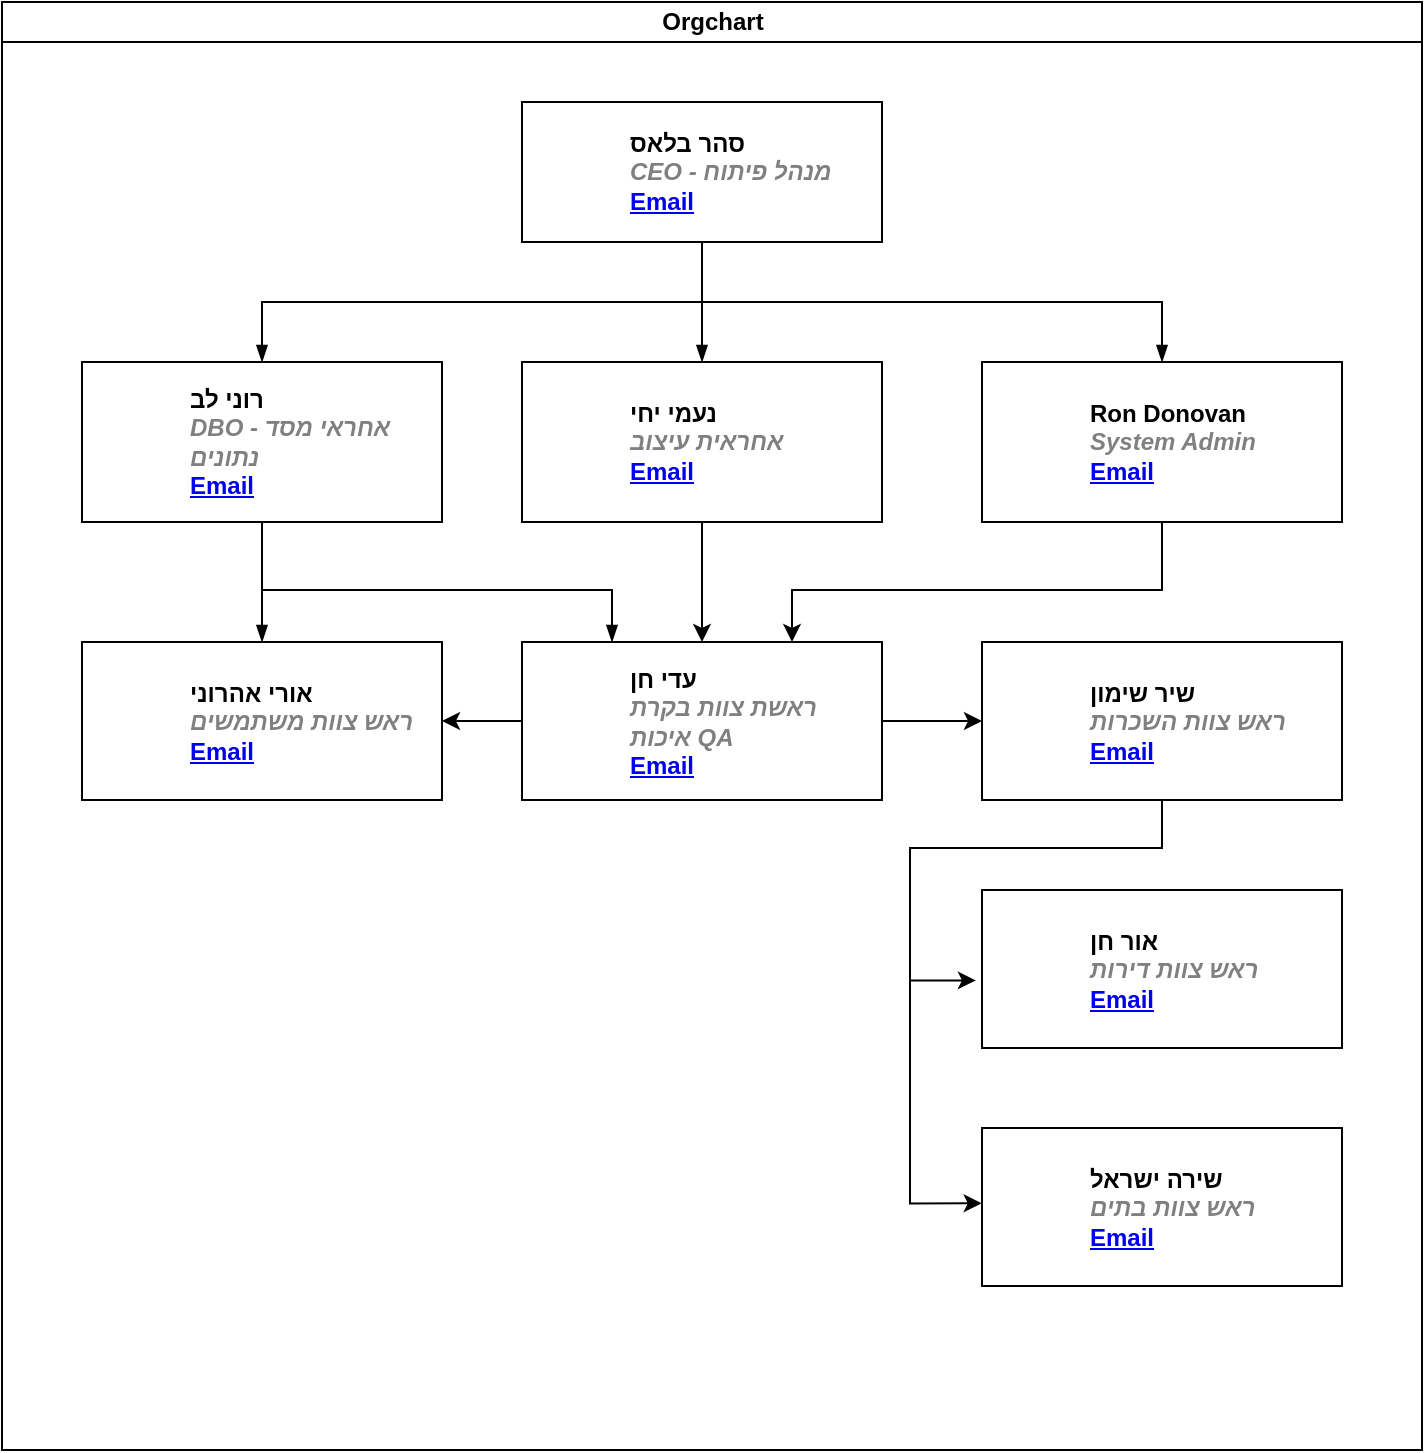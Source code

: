 <mxfile version="12.5.8" type="device"><diagram id="prtHgNgQTEPvFCAcTncT" name="Page-1"><mxGraphModel dx="1753" dy="722" grid="0" gridSize="10" guides="1" tooltips="1" connect="1" arrows="1" fold="1" page="0" pageScale="1" pageWidth="827" pageHeight="1169" math="0" shadow="0"><root><mxCell id="0"/><mxCell id="1" parent="0"/><mxCell id="dNxyNK7c78bLwvsdeMH5-11" value="Orgchart" style="swimlane;html=1;startSize=20;horizontal=1;containerType=tree;glass=0;" parent="1" vertex="1"><mxGeometry x="20" y="116" width="710" height="724" as="geometry"/></mxCell><UserObject label="סהר בלאס&lt;br&gt;&lt;i style=&quot;color: gray&quot;&gt;%position%&lt;/i&gt;&lt;a href=&quot;mailto:%email%&quot;&gt;Email&lt;/a&gt;" position="CEO - מנהל פיתוח&#10;" location="Office 1" email="me@example.com" link="https://www.draw.io" placeholders="1" Name="סהר בלאס" id="dNxyNK7c78bLwvsdeMH5-12"><mxCell style="label;image=https://cdn3.iconfinder.com/data/icons/user-avatars-1/512/users-9-2-128.png;whiteSpace=wrap;html=1;rounded=0;glass=0;treeMoving=1;treeFolding=1;" parent="dNxyNK7c78bLwvsdeMH5-11" vertex="1"><mxGeometry x="260" y="50" width="180" height="70" as="geometry"/></mxCell></UserObject><mxCell id="dNxyNK7c78bLwvsdeMH5-13" value="" style="endArrow=blockThin;endFill=1;fontSize=11;edgeStyle=elbowEdgeStyle;elbow=vertical;rounded=0;" parent="dNxyNK7c78bLwvsdeMH5-11" source="dNxyNK7c78bLwvsdeMH5-12" target="dNxyNK7c78bLwvsdeMH5-14" edge="1"><mxGeometry relative="1" as="geometry"/></mxCell><UserObject label="%name%&lt;br&gt;&lt;i style=&quot;color: gray&quot;&gt;%position%&lt;/i&gt;&lt;br&gt;&lt;a href=&quot;mailto:%email%&quot;&gt;Email&lt;/a&gt;" name="רוני לב" position="DBO - אחראי מסד נתונים" location="Office 2" email="me@example.com" placeholders="1" link="https://www.draw.io" id="dNxyNK7c78bLwvsdeMH5-14"><mxCell style="label;image=https://cdn3.iconfinder.com/data/icons/user-avatars-1/512/users-10-3-128.png;whiteSpace=wrap;html=1;rounded=0;glass=0;treeFolding=1;treeMoving=1;" parent="dNxyNK7c78bLwvsdeMH5-11" vertex="1"><mxGeometry x="40" y="180" width="180" height="80" as="geometry"/></mxCell></UserObject><mxCell id="dNxyNK7c78bLwvsdeMH5-15" value="" style="endArrow=blockThin;endFill=1;fontSize=11;edgeStyle=elbowEdgeStyle;elbow=vertical;rounded=0;" parent="dNxyNK7c78bLwvsdeMH5-11" source="dNxyNK7c78bLwvsdeMH5-12" target="dNxyNK7c78bLwvsdeMH5-16" edge="1"><mxGeometry relative="1" as="geometry"/></mxCell><mxCell id="YPMKcsN8lbDZCBhldigH-12" style="edgeStyle=orthogonalEdgeStyle;rounded=0;orthogonalLoop=1;jettySize=auto;html=1;entryX=0.5;entryY=0;entryDx=0;entryDy=0;" edge="1" parent="dNxyNK7c78bLwvsdeMH5-11" source="dNxyNK7c78bLwvsdeMH5-16" target="YPMKcsN8lbDZCBhldigH-5"><mxGeometry relative="1" as="geometry"/></mxCell><UserObject label="%name%&lt;br&gt;&lt;i style=&quot;color: gray&quot;&gt;%position%&lt;/i&gt;&lt;br&gt;&lt;a href=&quot;mailto:%email%&quot;&gt;Email&lt;/a&gt;" name="נעמי יחי" position="אחראית עיצוב" location="Office 4" email="me@example.com" placeholders="1" link="https://www.draw.io" id="dNxyNK7c78bLwvsdeMH5-16"><mxCell style="label;image=https://cdn3.iconfinder.com/data/icons/user-avatars-1/512/users-3-128.png;whiteSpace=wrap;html=1;rounded=0;glass=0;treeFolding=1;treeMoving=1;" parent="dNxyNK7c78bLwvsdeMH5-11" vertex="1"><mxGeometry x="260" y="180" width="180" height="80" as="geometry"/></mxCell></UserObject><mxCell id="dNxyNK7c78bLwvsdeMH5-17" value="" style="endArrow=blockThin;endFill=1;fontSize=11;edgeStyle=elbowEdgeStyle;elbow=vertical;rounded=0;" parent="dNxyNK7c78bLwvsdeMH5-11" source="dNxyNK7c78bLwvsdeMH5-12" target="dNxyNK7c78bLwvsdeMH5-18" edge="1"><mxGeometry relative="1" as="geometry"/></mxCell><mxCell id="YPMKcsN8lbDZCBhldigH-13" style="edgeStyle=orthogonalEdgeStyle;rounded=0;orthogonalLoop=1;jettySize=auto;html=1;exitX=0.5;exitY=1;exitDx=0;exitDy=0;entryX=0.75;entryY=0;entryDx=0;entryDy=0;" edge="1" parent="dNxyNK7c78bLwvsdeMH5-11" source="dNxyNK7c78bLwvsdeMH5-18" target="YPMKcsN8lbDZCBhldigH-5"><mxGeometry relative="1" as="geometry"><mxPoint x="610" y="265" as="sourcePoint"/><mxPoint x="380" y="323" as="targetPoint"/><Array as="points"><mxPoint x="580" y="294"/><mxPoint x="395" y="294"/></Array></mxGeometry></mxCell><UserObject label="%name%&lt;br&gt;&lt;i style=&quot;color: gray&quot;&gt;%position%&lt;/i&gt;&lt;br&gt;&lt;a href=&quot;mailto:%email%&quot;&gt;Email&lt;/a&gt;" name="Ron Donovan" position="System Admin" location="Office 3" email="me@example.com" placeholders="1" link="https://www.draw.io" id="dNxyNK7c78bLwvsdeMH5-18"><mxCell style="label;image=https://cdn3.iconfinder.com/data/icons/user-avatars-1/512/users-2-128.png;whiteSpace=wrap;html=1;rounded=0;glass=0;" parent="dNxyNK7c78bLwvsdeMH5-11" vertex="1"><mxGeometry x="490" y="180" width="180" height="80" as="geometry"/></mxCell></UserObject><UserObject label="%name%&lt;br&gt;&lt;i style=&quot;color: gray&quot;&gt;%position%&lt;/i&gt;&lt;br&gt;&lt;a href=&quot;mailto:%email%&quot;&gt;Email&lt;/a&gt;" name="עדי חן" position="ראשת צוות בקרת איכות QA" location="Office 2" email="me@example.com" placeholders="1" link="https://www.draw.io" id="YPMKcsN8lbDZCBhldigH-5"><mxCell style="label;image=https://cdn3.iconfinder.com/data/icons/user-avatars-1/512/users-3-128.png;whiteSpace=wrap;html=1;rounded=0;glass=0;treeFolding=1;treeMoving=1;" vertex="1" parent="dNxyNK7c78bLwvsdeMH5-11"><mxGeometry x="260" y="320" width="180" height="79" as="geometry"/></mxCell></UserObject><mxCell id="YPMKcsN8lbDZCBhldigH-6" value="" style="endArrow=blockThin;endFill=1;fontSize=11;edgeStyle=elbowEdgeStyle;elbow=vertical;rounded=0;exitX=0.5;exitY=1;exitDx=0;exitDy=0;entryX=0.25;entryY=0;entryDx=0;entryDy=0;" edge="1" parent="dNxyNK7c78bLwvsdeMH5-11" source="dNxyNK7c78bLwvsdeMH5-14" target="YPMKcsN8lbDZCBhldigH-5"><mxGeometry relative="1" as="geometry"><mxPoint x="146" y="273" as="sourcePoint"/><mxPoint x="136" y="333" as="targetPoint"/><Array as="points"><mxPoint x="219" y="294"/><mxPoint x="205" y="298"/></Array></mxGeometry></mxCell><UserObject label="%name%&lt;br&gt;&lt;i style=&quot;color: gray&quot;&gt;%position%&lt;/i&gt;&lt;br&gt;&lt;a href=&quot;mailto:%email%&quot;&gt;Email&lt;/a&gt;" name="אורי אהרוני" position="ראש צוות משתמשים" location="Office 2" email="me@example.com" placeholders="1" link="https://www.draw.io" id="YPMKcsN8lbDZCBhldigH-18"><mxCell style="label;image=https://cdn3.iconfinder.com/data/icons/user-avatars-1/512/users-10-3-128.png;whiteSpace=wrap;html=1;rounded=0;glass=0;treeFolding=1;treeMoving=1;" vertex="1" parent="dNxyNK7c78bLwvsdeMH5-11"><mxGeometry x="40" y="320" width="180" height="79" as="geometry"/></mxCell></UserObject><mxCell id="YPMKcsN8lbDZCBhldigH-19" value="" style="endArrow=blockThin;endFill=1;fontSize=11;edgeStyle=elbowEdgeStyle;elbow=vertical;rounded=0;exitX=0.5;exitY=1;exitDx=0;exitDy=0;" edge="1" parent="dNxyNK7c78bLwvsdeMH5-11" source="dNxyNK7c78bLwvsdeMH5-14" target="YPMKcsN8lbDZCBhldigH-18"><mxGeometry relative="1" as="geometry"><mxPoint x="130" y="260" as="sourcePoint"/><mxPoint x="350" y="320" as="targetPoint"/><Array as="points"><mxPoint x="130" y="298"/></Array></mxGeometry></mxCell><mxCell id="YPMKcsN8lbDZCBhldigH-15" style="edgeStyle=orthogonalEdgeStyle;rounded=0;orthogonalLoop=1;jettySize=auto;html=1;entryX=1;entryY=0.5;entryDx=0;entryDy=0;" edge="1" parent="dNxyNK7c78bLwvsdeMH5-11" source="YPMKcsN8lbDZCBhldigH-5" target="YPMKcsN8lbDZCBhldigH-18"><mxGeometry relative="1" as="geometry"><mxPoint x="226.213" y="359.5" as="targetPoint"/></mxGeometry></mxCell><mxCell id="YPMKcsN8lbDZCBhldigH-27" style="edgeStyle=orthogonalEdgeStyle;rounded=0;orthogonalLoop=1;jettySize=auto;html=1;entryX=0;entryY=0.5;entryDx=0;entryDy=0;exitX=1;exitY=0.5;exitDx=0;exitDy=0;" edge="1" target="YPMKcsN8lbDZCBhldigH-28" source="YPMKcsN8lbDZCBhldigH-5" parent="dNxyNK7c78bLwvsdeMH5-11"><mxGeometry relative="1" as="geometry"><mxPoint x="350" y="375" as="sourcePoint"/><Array as="points"/></mxGeometry></mxCell><UserObject label="%name%&lt;br&gt;&lt;i style=&quot;color: gray&quot;&gt;%position%&lt;/i&gt;&lt;br&gt;&lt;a href=&quot;mailto:%email%&quot;&gt;Email&lt;/a&gt;" name="שיר שימון" position="ראש צוות השכרות" location="Office 2" email="me@example.com" placeholders="1" link="https://www.draw.io" id="YPMKcsN8lbDZCBhldigH-28"><mxCell style="label;image=https://cdn3.iconfinder.com/data/icons/user-avatars-1/512/users-3-128.png;whiteSpace=wrap;html=1;rounded=0;glass=0;treeFolding=1;treeMoving=1;" vertex="1" parent="dNxyNK7c78bLwvsdeMH5-11"><mxGeometry x="490" y="320" width="180" height="79" as="geometry"/></mxCell></UserObject><mxCell id="YPMKcsN8lbDZCBhldigH-36" style="edgeStyle=orthogonalEdgeStyle;rounded=0;orthogonalLoop=1;jettySize=auto;html=1;entryX=-0.017;entryY=0.572;entryDx=0;entryDy=0;exitX=0.5;exitY=1;exitDx=0;exitDy=0;entryPerimeter=0;" edge="1" target="YPMKcsN8lbDZCBhldigH-37" source="YPMKcsN8lbDZCBhldigH-28" parent="dNxyNK7c78bLwvsdeMH5-11"><mxGeometry relative="1" as="geometry"><mxPoint x="460" y="476.5" as="sourcePoint"/><Array as="points"><mxPoint x="580" y="423"/><mxPoint x="454" y="423"/><mxPoint x="454" y="489"/></Array></mxGeometry></mxCell><UserObject label="%name%&lt;br&gt;&lt;i style=&quot;color: gray&quot;&gt;%position%&lt;/i&gt;&lt;br&gt;&lt;a href=&quot;mailto:%email%&quot;&gt;Email&lt;/a&gt;" name="אור חן" position="ראש צוות דירות" location="Office 2" email="me@example.com" placeholders="1" link="https://www.draw.io" id="YPMKcsN8lbDZCBhldigH-37"><mxCell style="label;image=https://cdn3.iconfinder.com/data/icons/user-avatars-1/512/users-3-128.png;whiteSpace=wrap;html=1;rounded=0;glass=0;treeFolding=1;treeMoving=1;" vertex="1" parent="dNxyNK7c78bLwvsdeMH5-11"><mxGeometry x="490" y="444" width="180" height="79" as="geometry"/></mxCell></UserObject><mxCell id="YPMKcsN8lbDZCBhldigH-40" style="edgeStyle=orthogonalEdgeStyle;rounded=0;orthogonalLoop=1;jettySize=auto;html=1;entryX=0;entryY=0.5;entryDx=0;entryDy=0;" edge="1" parent="dNxyNK7c78bLwvsdeMH5-11"><mxGeometry relative="1" as="geometry"><mxPoint x="580" y="400" as="sourcePoint"/><mxPoint x="489.833" y="600.667" as="targetPoint"/><Array as="points"><mxPoint x="580" y="423"/><mxPoint x="454" y="423"/><mxPoint x="454" y="600"/></Array></mxGeometry></mxCell><UserObject label="%name%&lt;br&gt;&lt;i style=&quot;color: gray&quot;&gt;%position%&lt;/i&gt;&lt;br&gt;&lt;a href=&quot;mailto:%email%&quot;&gt;Email&lt;/a&gt;" name="שירה ישראל" position="ראש צוות בתים" location="Office 2" email="me@example.com" placeholders="1" link="https://www.draw.io" id="YPMKcsN8lbDZCBhldigH-41"><mxCell style="label;image=https://cdn3.iconfinder.com/data/icons/user-avatars-1/512/users-3-128.png;whiteSpace=wrap;html=1;rounded=0;glass=0;treeFolding=1;treeMoving=1;" vertex="1" parent="dNxyNK7c78bLwvsdeMH5-11"><mxGeometry x="490" y="563" width="180" height="79" as="geometry"/></mxCell></UserObject></root></mxGraphModel></diagram></mxfile>